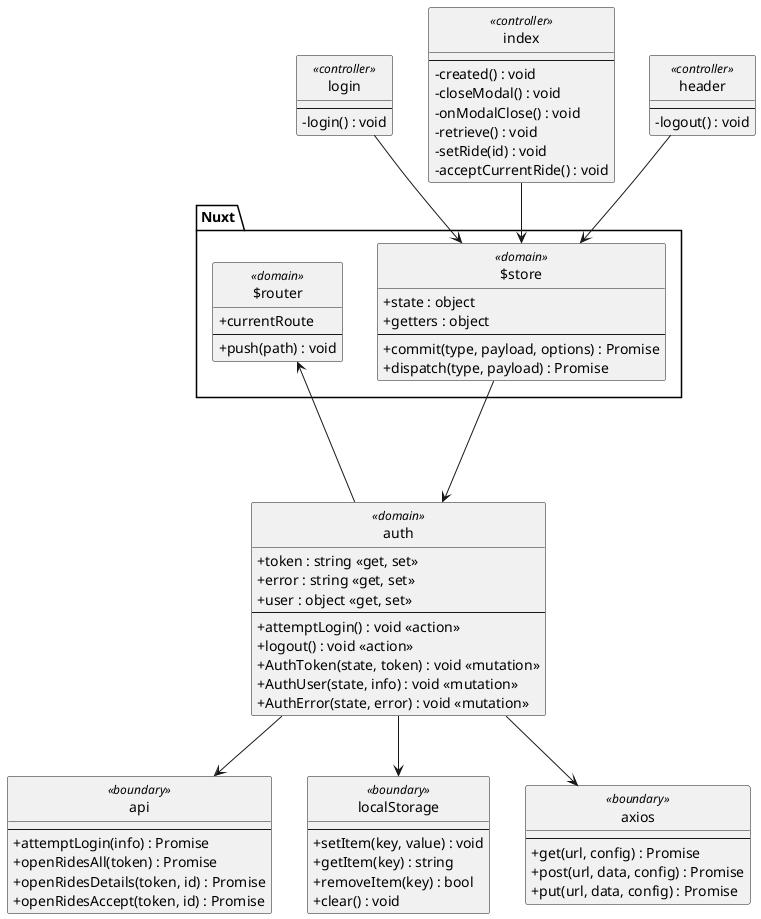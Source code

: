 @startuml

skinparam shadowing false
skinparam classAttributeIconSize 0
skinparam monochrome true
skinparam background white
skinparam style strictuml

package Nuxt {
    class $router <<domain>> {
        + currentRoute
        --
        + push(path) : void
    }

    class $store <<domain>> {
        + state : object
        + getters : object
        --
        + commit(type, payload, options) : Promise
        + dispatch(type, payload) : Promise
    }
}

class login <<controller>> {
    --
    - login() : void
}
login-->$store

class index <<controller>> {
    --
    - created() : void
    - closeModal() : void
    - onModalClose() : void
    - retrieve() : void
    - setRide(id) : void
    - acceptCurrentRide() : void
}
index-->$store

class header <<controller>> {
    --
    - logout() : void
}
header-->$store

class auth <<domain>> {
    + token : string <<get, set>>
    + error : string <<get, set>>
    + user : object <<get, set>>
    --
    + attemptLogin() : void <<action>>
    + logout() : void <<action>>
    + AuthToken(state, token) : void <<mutation>>
    + AuthUser(state, info) : void <<mutation>>
    + AuthError(state, error) : void <<mutation>>
}
$store ---> auth
auth --> $router

class api <<boundary>> {
    --
    + attemptLogin(info) : Promise
    + openRidesAll(token) : Promise
    + openRidesDetails(token, id) : Promise
    + openRidesAccept(token, id) : Promise
}
auth --> api

class localStorage <<boundary>> {
    --
    + setItem(key, value) : void
    + getItem(key) : string
    + removeItem(key) : bool
    + clear() : void
}
auth --> localStorage

class axios <<boundary>> {
    --
    + get(url, config) : Promise
    + post(url, data, config) : Promise
    + put(url, data, config) : Promise
}
auth --> axios

@enduml
